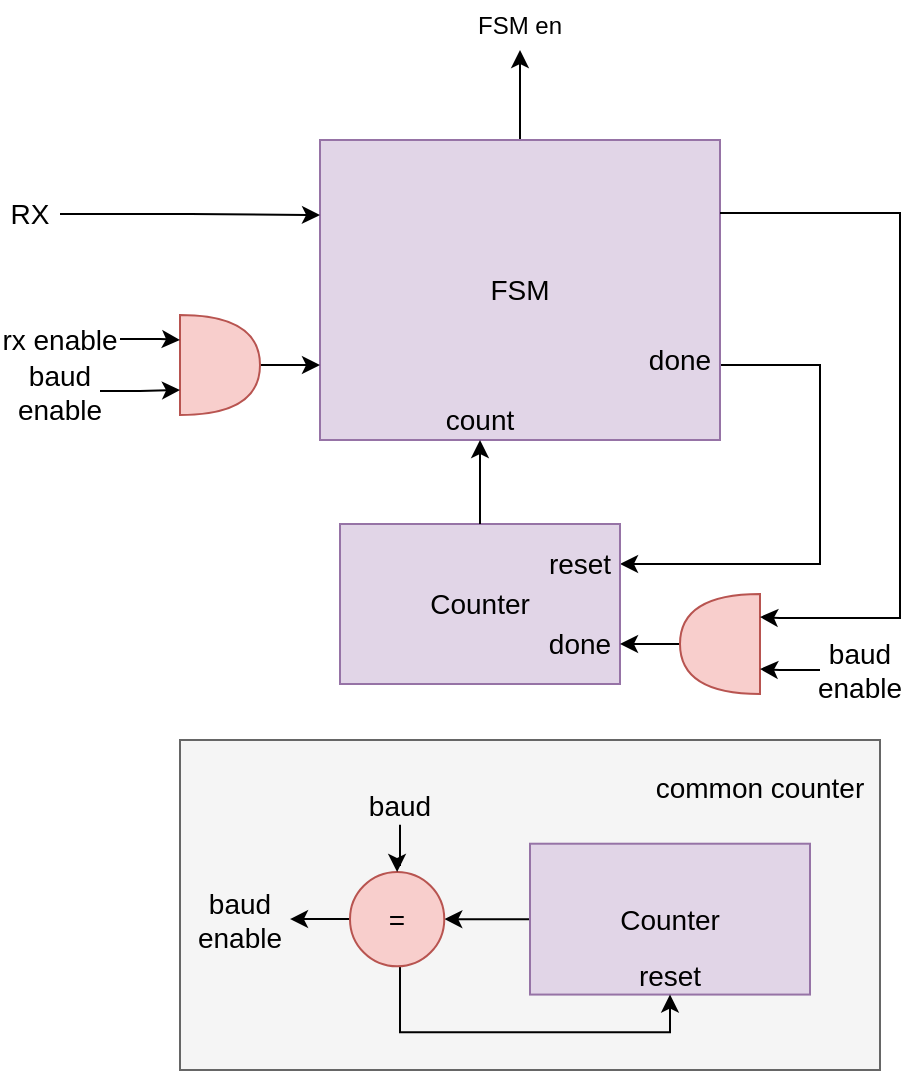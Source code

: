 <mxfile version="24.5.3" type="device">
  <diagram name="Page-1" id="P5w1NJTqP4sB4Z6JdOwW">
    <mxGraphModel dx="1050" dy="621" grid="1" gridSize="10" guides="1" tooltips="1" connect="1" arrows="1" fold="1" page="1" pageScale="1" pageWidth="900" pageHeight="1600" math="0" shadow="0">
      <root>
        <mxCell id="0" />
        <mxCell id="1" parent="0" />
        <mxCell id="9nvNQMsEN5Vmc8AayI7f-39" style="edgeStyle=orthogonalEdgeStyle;rounded=0;orthogonalLoop=1;jettySize=auto;html=1;exitX=1;exitY=0.75;exitDx=0;exitDy=0;entryX=1;entryY=0.25;entryDx=0;entryDy=0;fontSize=14;" parent="1" source="ivMFv01ZUAPWC2lBXuQF-1" target="9nvNQMsEN5Vmc8AayI7f-28" edge="1">
          <mxGeometry relative="1" as="geometry">
            <Array as="points">
              <mxPoint x="520" y="233" />
              <mxPoint x="520" y="332" />
            </Array>
          </mxGeometry>
        </mxCell>
        <mxCell id="_35Ledz_U_torHIUKFjX-1" style="edgeStyle=orthogonalEdgeStyle;rounded=0;orthogonalLoop=1;jettySize=auto;html=1;" parent="1" source="ivMFv01ZUAPWC2lBXuQF-1" target="_35Ledz_U_torHIUKFjX-2" edge="1">
          <mxGeometry relative="1" as="geometry">
            <mxPoint x="370" y="60" as="targetPoint" />
          </mxGeometry>
        </mxCell>
        <mxCell id="ivMFv01ZUAPWC2lBXuQF-1" value="FSM" style="rounded=0;whiteSpace=wrap;html=1;fontSize=14;fillColor=#e1d5e7;strokeColor=#9673a6;" parent="1" vertex="1">
          <mxGeometry x="270" y="120" width="200" height="150" as="geometry" />
        </mxCell>
        <mxCell id="9nvNQMsEN5Vmc8AayI7f-2" value="" style="edgeStyle=orthogonalEdgeStyle;rounded=0;orthogonalLoop=1;jettySize=auto;html=1;fontSize=14;entryX=0;entryY=0.25;entryDx=0;entryDy=0;" parent="1" source="9nvNQMsEN5Vmc8AayI7f-1" target="ivMFv01ZUAPWC2lBXuQF-1" edge="1">
          <mxGeometry relative="1" as="geometry" />
        </mxCell>
        <mxCell id="9nvNQMsEN5Vmc8AayI7f-1" value="RX" style="text;html=1;align=center;verticalAlign=middle;whiteSpace=wrap;rounded=0;fontSize=14;" parent="1" vertex="1">
          <mxGeometry x="110" y="142" width="30" height="30" as="geometry" />
        </mxCell>
        <mxCell id="9nvNQMsEN5Vmc8AayI7f-37" value="" style="group;fontSize=14;fillColor=#f5f5f5;fontColor=#333333;strokeColor=#666666;" parent="1" vertex="1" connectable="0">
          <mxGeometry x="200" y="420" width="350" height="165" as="geometry" />
        </mxCell>
        <mxCell id="9nvNQMsEN5Vmc8AayI7f-12" value="" style="rounded=0;whiteSpace=wrap;html=1;fontSize=14;fillColor=#f5f5f5;fontColor=#333333;strokeColor=#666666;" parent="9nvNQMsEN5Vmc8AayI7f-37" vertex="1">
          <mxGeometry width="350" height="165" as="geometry" />
        </mxCell>
        <mxCell id="9nvNQMsEN5Vmc8AayI7f-5" value="" style="edgeStyle=orthogonalEdgeStyle;rounded=0;orthogonalLoop=1;jettySize=auto;html=1;fontSize=14;" parent="9nvNQMsEN5Vmc8AayI7f-37" source="9nvNQMsEN5Vmc8AayI7f-3" target="9nvNQMsEN5Vmc8AayI7f-4" edge="1">
          <mxGeometry relative="1" as="geometry" />
        </mxCell>
        <mxCell id="9nvNQMsEN5Vmc8AayI7f-3" value="Counter" style="rounded=0;whiteSpace=wrap;html=1;fontSize=14;fillColor=#e1d5e7;strokeColor=#9673a6;" parent="9nvNQMsEN5Vmc8AayI7f-37" vertex="1">
          <mxGeometry x="175" y="51.857" width="140" height="75.429" as="geometry" />
        </mxCell>
        <mxCell id="9nvNQMsEN5Vmc8AayI7f-6" style="edgeStyle=orthogonalEdgeStyle;rounded=0;orthogonalLoop=1;jettySize=auto;html=1;entryX=0.5;entryY=1;entryDx=0;entryDy=0;fontSize=14;" parent="9nvNQMsEN5Vmc8AayI7f-37" source="9nvNQMsEN5Vmc8AayI7f-4" target="9nvNQMsEN5Vmc8AayI7f-3" edge="1">
          <mxGeometry relative="1" as="geometry">
            <Array as="points">
              <mxPoint x="110" y="146.143" />
              <mxPoint x="245" y="146.143" />
            </Array>
          </mxGeometry>
        </mxCell>
        <mxCell id="9nvNQMsEN5Vmc8AayI7f-9" value="" style="edgeStyle=orthogonalEdgeStyle;rounded=0;orthogonalLoop=1;jettySize=auto;html=1;fontSize=14;" parent="9nvNQMsEN5Vmc8AayI7f-37" source="9nvNQMsEN5Vmc8AayI7f-4" target="9nvNQMsEN5Vmc8AayI7f-8" edge="1">
          <mxGeometry relative="1" as="geometry" />
        </mxCell>
        <mxCell id="9nvNQMsEN5Vmc8AayI7f-4" value="=" style="ellipse;whiteSpace=wrap;html=1;aspect=fixed;fontSize=14;fillColor=#f8cecc;strokeColor=#b85450;" parent="9nvNQMsEN5Vmc8AayI7f-37" vertex="1">
          <mxGeometry x="85" y="66" width="47.143" height="47.143" as="geometry" />
        </mxCell>
        <mxCell id="9nvNQMsEN5Vmc8AayI7f-7" value="reset" style="text;html=1;align=center;verticalAlign=middle;whiteSpace=wrap;rounded=0;fontSize=14;" parent="9nvNQMsEN5Vmc8AayI7f-37" vertex="1">
          <mxGeometry x="215" y="108.429" width="60" height="18.857" as="geometry" />
        </mxCell>
        <mxCell id="9nvNQMsEN5Vmc8AayI7f-8" value="baud enable" style="text;html=1;align=center;verticalAlign=middle;whiteSpace=wrap;rounded=0;fontSize=14;" parent="9nvNQMsEN5Vmc8AayI7f-37" vertex="1">
          <mxGeometry x="5" y="75.429" width="50" height="28.286" as="geometry" />
        </mxCell>
        <mxCell id="9nvNQMsEN5Vmc8AayI7f-11" value="" style="edgeStyle=orthogonalEdgeStyle;rounded=0;orthogonalLoop=1;jettySize=auto;html=1;fontSize=14;" parent="9nvNQMsEN5Vmc8AayI7f-37" source="9nvNQMsEN5Vmc8AayI7f-10" target="9nvNQMsEN5Vmc8AayI7f-4" edge="1">
          <mxGeometry relative="1" as="geometry" />
        </mxCell>
        <mxCell id="9nvNQMsEN5Vmc8AayI7f-10" value="baud" style="text;html=1;align=center;verticalAlign=middle;whiteSpace=wrap;rounded=0;fontSize=14;" parent="9nvNQMsEN5Vmc8AayI7f-37" vertex="1">
          <mxGeometry x="80" y="23.571" width="60" height="18.857" as="geometry" />
        </mxCell>
        <mxCell id="9nvNQMsEN5Vmc8AayI7f-14" value="common counter" style="text;html=1;align=center;verticalAlign=middle;whiteSpace=wrap;rounded=0;fontSize=14;" parent="9nvNQMsEN5Vmc8AayI7f-37" vertex="1">
          <mxGeometry x="235" y="9.429" width="110" height="28.286" as="geometry" />
        </mxCell>
        <mxCell id="9nvNQMsEN5Vmc8AayI7f-38" value="" style="group;fontSize=14;fillColor=#e1d5e7;strokeColor=#9673a6;" parent="1" vertex="1" connectable="0">
          <mxGeometry x="280" y="312" width="140" height="80" as="geometry" />
        </mxCell>
        <mxCell id="9nvNQMsEN5Vmc8AayI7f-28" value="Counter" style="rounded=0;whiteSpace=wrap;html=1;fontSize=14;fillColor=#e1d5e7;strokeColor=#9673a6;" parent="9nvNQMsEN5Vmc8AayI7f-38" vertex="1">
          <mxGeometry width="140" height="80" as="geometry" />
        </mxCell>
        <mxCell id="9nvNQMsEN5Vmc8AayI7f-40" value="reset" style="text;html=1;align=center;verticalAlign=middle;whiteSpace=wrap;rounded=0;fontSize=14;" parent="9nvNQMsEN5Vmc8AayI7f-38" vertex="1">
          <mxGeometry x="100" y="10" width="40" height="20" as="geometry" />
        </mxCell>
        <mxCell id="9nvNQMsEN5Vmc8AayI7f-52" value="done" style="text;html=1;align=center;verticalAlign=middle;whiteSpace=wrap;rounded=0;fontSize=14;" parent="9nvNQMsEN5Vmc8AayI7f-38" vertex="1">
          <mxGeometry x="100" y="50" width="40" height="20" as="geometry" />
        </mxCell>
        <mxCell id="9nvNQMsEN5Vmc8AayI7f-41" value="done" style="text;html=1;align=center;verticalAlign=middle;whiteSpace=wrap;rounded=0;fontSize=14;" parent="1" vertex="1">
          <mxGeometry x="430" y="220" width="40" height="20" as="geometry" />
        </mxCell>
        <mxCell id="9nvNQMsEN5Vmc8AayI7f-42" value="" style="edgeStyle=orthogonalEdgeStyle;rounded=0;orthogonalLoop=1;jettySize=auto;html=1;fontSize=14;" parent="1" source="9nvNQMsEN5Vmc8AayI7f-28" target="ivMFv01ZUAPWC2lBXuQF-1" edge="1">
          <mxGeometry relative="1" as="geometry">
            <Array as="points">
              <mxPoint x="350" y="280" />
              <mxPoint x="350" y="280" />
            </Array>
          </mxGeometry>
        </mxCell>
        <mxCell id="9nvNQMsEN5Vmc8AayI7f-43" value="count" style="text;html=1;align=center;verticalAlign=middle;whiteSpace=wrap;rounded=0;fontSize=14;" parent="1" vertex="1">
          <mxGeometry x="325" y="250" width="50" height="20" as="geometry" />
        </mxCell>
        <mxCell id="9nvNQMsEN5Vmc8AayI7f-48" style="edgeStyle=orthogonalEdgeStyle;rounded=0;orthogonalLoop=1;jettySize=auto;html=1;entryX=1;entryY=0.75;entryDx=0;entryDy=0;" parent="1" source="9nvNQMsEN5Vmc8AayI7f-46" target="9nvNQMsEN5Vmc8AayI7f-28" edge="1">
          <mxGeometry relative="1" as="geometry" />
        </mxCell>
        <mxCell id="9nvNQMsEN5Vmc8AayI7f-46" value="" style="shape=or;whiteSpace=wrap;html=1;rotation=-180;fillColor=#f8cecc;strokeColor=#b85450;" parent="1" vertex="1">
          <mxGeometry x="450" y="347" width="40" height="50" as="geometry" />
        </mxCell>
        <mxCell id="9nvNQMsEN5Vmc8AayI7f-49" style="edgeStyle=orthogonalEdgeStyle;rounded=0;orthogonalLoop=1;jettySize=auto;html=1;exitX=1;exitY=0.25;exitDx=0;exitDy=0;entryX=0;entryY=0.75;entryDx=0;entryDy=0;entryPerimeter=0;" parent="1" edge="1">
          <mxGeometry relative="1" as="geometry">
            <mxPoint x="470" y="156.5" as="sourcePoint" />
            <mxPoint x="490" y="358.5" as="targetPoint" />
            <Array as="points">
              <mxPoint x="560" y="157" />
              <mxPoint x="560" y="359" />
              <mxPoint x="500" y="359" />
            </Array>
          </mxGeometry>
        </mxCell>
        <mxCell id="9nvNQMsEN5Vmc8AayI7f-50" value="baud enable" style="text;html=1;align=center;verticalAlign=middle;whiteSpace=wrap;rounded=0;fontSize=14;" parent="1" vertex="1">
          <mxGeometry x="520" y="375" width="40" height="20" as="geometry" />
        </mxCell>
        <mxCell id="9nvNQMsEN5Vmc8AayI7f-51" style="edgeStyle=orthogonalEdgeStyle;rounded=0;orthogonalLoop=1;jettySize=auto;html=1;entryX=0;entryY=0.25;entryDx=0;entryDy=0;entryPerimeter=0;" parent="1" source="9nvNQMsEN5Vmc8AayI7f-50" target="9nvNQMsEN5Vmc8AayI7f-46" edge="1">
          <mxGeometry relative="1" as="geometry" />
        </mxCell>
        <mxCell id="9nvNQMsEN5Vmc8AayI7f-53" value="rx enable" style="text;html=1;align=center;verticalAlign=middle;whiteSpace=wrap;rounded=0;fontSize=14;" parent="1" vertex="1">
          <mxGeometry x="110" y="204.5" width="60" height="30" as="geometry" />
        </mxCell>
        <mxCell id="9nvNQMsEN5Vmc8AayI7f-56" style="edgeStyle=orthogonalEdgeStyle;rounded=0;orthogonalLoop=1;jettySize=auto;html=1;entryX=0;entryY=0.75;entryDx=0;entryDy=0;" parent="1" source="9nvNQMsEN5Vmc8AayI7f-55" target="ivMFv01ZUAPWC2lBXuQF-1" edge="1">
          <mxGeometry relative="1" as="geometry" />
        </mxCell>
        <mxCell id="9nvNQMsEN5Vmc8AayI7f-55" value="" style="shape=or;whiteSpace=wrap;html=1;rotation=0;fillColor=#f8cecc;strokeColor=#b85450;" parent="1" vertex="1">
          <mxGeometry x="200" y="207.5" width="40" height="50" as="geometry" />
        </mxCell>
        <mxCell id="9nvNQMsEN5Vmc8AayI7f-57" style="edgeStyle=orthogonalEdgeStyle;rounded=0;orthogonalLoop=1;jettySize=auto;html=1;entryX=0;entryY=0.25;entryDx=0;entryDy=0;entryPerimeter=0;" parent="1" source="9nvNQMsEN5Vmc8AayI7f-53" target="9nvNQMsEN5Vmc8AayI7f-55" edge="1">
          <mxGeometry relative="1" as="geometry" />
        </mxCell>
        <mxCell id="9nvNQMsEN5Vmc8AayI7f-58" value="baud enable" style="text;html=1;align=center;verticalAlign=middle;whiteSpace=wrap;rounded=0;fontSize=14;" parent="1" vertex="1">
          <mxGeometry x="120" y="235.5" width="40" height="20" as="geometry" />
        </mxCell>
        <mxCell id="9nvNQMsEN5Vmc8AayI7f-59" style="edgeStyle=orthogonalEdgeStyle;rounded=0;orthogonalLoop=1;jettySize=auto;html=1;entryX=0;entryY=0.75;entryDx=0;entryDy=0;entryPerimeter=0;" parent="1" source="9nvNQMsEN5Vmc8AayI7f-58" target="9nvNQMsEN5Vmc8AayI7f-55" edge="1">
          <mxGeometry relative="1" as="geometry" />
        </mxCell>
        <mxCell id="_35Ledz_U_torHIUKFjX-2" value="FSM en" style="text;html=1;align=center;verticalAlign=middle;whiteSpace=wrap;rounded=0;" parent="1" vertex="1">
          <mxGeometry x="340" y="50" width="60" height="25" as="geometry" />
        </mxCell>
      </root>
    </mxGraphModel>
  </diagram>
</mxfile>
